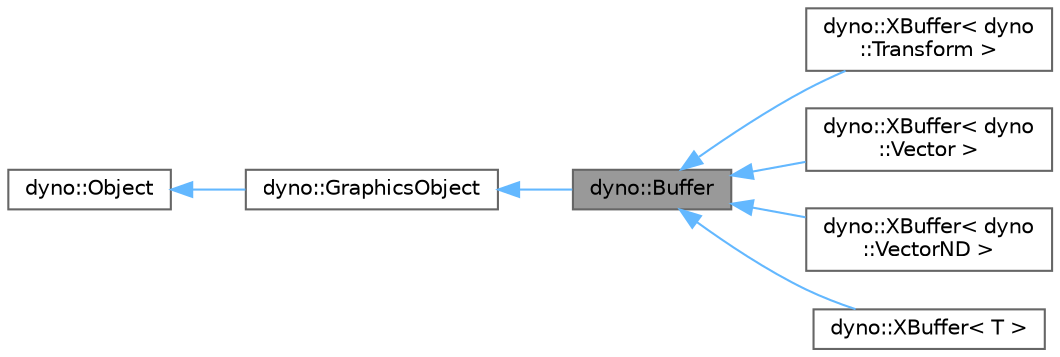 digraph "dyno::Buffer"
{
 // LATEX_PDF_SIZE
  bgcolor="transparent";
  edge [fontname=Helvetica,fontsize=10,labelfontname=Helvetica,labelfontsize=10];
  node [fontname=Helvetica,fontsize=10,shape=box,height=0.2,width=0.4];
  rankdir="LR";
  Node1 [id="Node000001",label="dyno::Buffer",height=0.2,width=0.4,color="gray40", fillcolor="grey60", style="filled", fontcolor="black",tooltip=" "];
  Node2 -> Node1 [id="edge1_Node000001_Node000002",dir="back",color="steelblue1",style="solid",tooltip=" "];
  Node2 [id="Node000002",label="dyno::GraphicsObject",height=0.2,width=0.4,color="gray40", fillcolor="white", style="filled",URL="$classdyno_1_1_graphics_object.html",tooltip=" "];
  Node3 -> Node2 [id="edge2_Node000002_Node000003",dir="back",color="steelblue1",style="solid",tooltip=" "];
  Node3 [id="Node000003",label="dyno::Object",height=0.2,width=0.4,color="gray40", fillcolor="white", style="filled",URL="$classdyno_1_1_object.html",tooltip=" "];
  Node1 -> Node4 [id="edge3_Node000001_Node000004",dir="back",color="steelblue1",style="solid",tooltip=" "];
  Node4 [id="Node000004",label="dyno::XBuffer\< dyno\l::Transform \>",height=0.2,width=0.4,color="gray40", fillcolor="white", style="filled",URL="$classdyno_1_1_x_buffer.html",tooltip=" "];
  Node1 -> Node5 [id="edge4_Node000001_Node000005",dir="back",color="steelblue1",style="solid",tooltip=" "];
  Node5 [id="Node000005",label="dyno::XBuffer\< dyno\l::Vector \>",height=0.2,width=0.4,color="gray40", fillcolor="white", style="filled",URL="$classdyno_1_1_x_buffer.html",tooltip=" "];
  Node1 -> Node6 [id="edge5_Node000001_Node000006",dir="back",color="steelblue1",style="solid",tooltip=" "];
  Node6 [id="Node000006",label="dyno::XBuffer\< dyno\l::VectorND \>",height=0.2,width=0.4,color="gray40", fillcolor="white", style="filled",URL="$classdyno_1_1_x_buffer.html",tooltip=" "];
  Node1 -> Node7 [id="edge6_Node000001_Node000007",dir="back",color="steelblue1",style="solid",tooltip=" "];
  Node7 [id="Node000007",label="dyno::XBuffer\< T \>",height=0.2,width=0.4,color="gray40", fillcolor="white", style="filled",URL="$classdyno_1_1_x_buffer.html",tooltip=" "];
}
